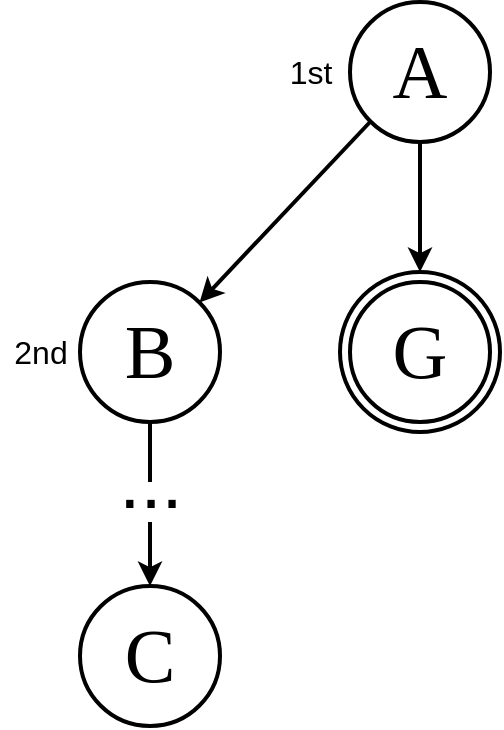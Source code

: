 <mxfile version="12.8.1" type="google"><diagram id="C5RBs43oDa-KdzZeNtuy" name="Page-1"><mxGraphModel dx="622" dy="746" grid="1" gridSize="10" guides="1" tooltips="1" connect="1" arrows="1" fold="1" page="1" pageScale="1" pageWidth="827" pageHeight="1169" math="0" shadow="0"><root><mxCell id="WIyWlLk6GJQsqaUBKTNV-0"/><mxCell id="WIyWlLk6GJQsqaUBKTNV-1" parent="WIyWlLk6GJQsqaUBKTNV-0"/><mxCell id="vw9j6YpnA88p2gROMYxv-48" style="edgeStyle=none;rounded=0;orthogonalLoop=1;jettySize=auto;html=1;exitX=0;exitY=1;exitDx=0;exitDy=0;entryX=1;entryY=0;entryDx=0;entryDy=0;strokeColor=#000000;strokeWidth=2;" parent="WIyWlLk6GJQsqaUBKTNV-1" source="vw9j6YpnA88p2gROMYxv-0" target="vw9j6YpnA88p2gROMYxv-16" edge="1"><mxGeometry relative="1" as="geometry"/></mxCell><mxCell id="vw9j6YpnA88p2gROMYxv-49" style="edgeStyle=none;rounded=0;orthogonalLoop=1;jettySize=auto;html=1;exitX=0.5;exitY=1;exitDx=0;exitDy=0;entryX=0.5;entryY=0;entryDx=0;entryDy=0;strokeColor=#000000;strokeWidth=2;" parent="WIyWlLk6GJQsqaUBKTNV-1" source="vw9j6YpnA88p2gROMYxv-0" target="llAttpSivX2AYMaVty_r-20" edge="1"><mxGeometry relative="1" as="geometry"/></mxCell><mxCell id="vw9j6YpnA88p2gROMYxv-0" value="&lt;font face=&quot;Times New Roman&quot; style=&quot;font-size: 38px&quot;&gt;A&lt;/font&gt;" style="ellipse;whiteSpace=wrap;html=1;aspect=fixed;strokeWidth=2;" parent="WIyWlLk6GJQsqaUBKTNV-1" vertex="1"><mxGeometry x="388" y="160" width="70" height="70" as="geometry"/></mxCell><mxCell id="vw9j6YpnA88p2gROMYxv-1" value="&lt;font style=&quot;font-size: 16px&quot;&gt;1st&lt;/font&gt;" style="text;html=1;align=center;verticalAlign=middle;resizable=0;points=[];autosize=1;" parent="WIyWlLk6GJQsqaUBKTNV-1" vertex="1"><mxGeometry x="348" y="185" width="40" height="20" as="geometry"/></mxCell><mxCell id="vw9j6YpnA88p2gROMYxv-5" value="&lt;font face=&quot;Times New Roman&quot; style=&quot;font-size: 38px&quot;&gt;G&lt;/font&gt;" style="ellipse;whiteSpace=wrap;html=1;aspect=fixed;strokeWidth=2;" parent="WIyWlLk6GJQsqaUBKTNV-1" vertex="1"><mxGeometry x="388" y="300" width="70" height="70" as="geometry"/></mxCell><mxCell id="vw9j6YpnA88p2gROMYxv-61" style="edgeStyle=none;rounded=0;orthogonalLoop=1;jettySize=auto;html=1;entryX=0.5;entryY=0;entryDx=0;entryDy=0;strokeColor=#000000;strokeWidth=2;fontSize=16;" parent="WIyWlLk6GJQsqaUBKTNV-1" target="kU--JOJ_QRIzpRdbKauq-10" edge="1"><mxGeometry relative="1" as="geometry"><mxPoint x="288" y="420" as="sourcePoint"/><mxPoint x="288" y="427" as="targetPoint"/></mxGeometry></mxCell><mxCell id="vw9j6YpnA88p2gROMYxv-16" value="&lt;font face=&quot;Times New Roman&quot; style=&quot;font-size: 38px&quot;&gt;B&lt;/font&gt;" style="ellipse;whiteSpace=wrap;html=1;aspect=fixed;strokeWidth=2;" parent="WIyWlLk6GJQsqaUBKTNV-1" vertex="1"><mxGeometry x="253" y="300" width="70" height="70" as="geometry"/></mxCell><mxCell id="kU--JOJ_QRIzpRdbKauq-10" value="&lt;font face=&quot;Times New Roman&quot;&gt;&lt;span style=&quot;font-size: 38px&quot;&gt;C&lt;/span&gt;&lt;/font&gt;" style="ellipse;whiteSpace=wrap;html=1;aspect=fixed;strokeWidth=2;" parent="WIyWlLk6GJQsqaUBKTNV-1" vertex="1"><mxGeometry x="253" y="452" width="70" height="70" as="geometry"/></mxCell><mxCell id="llAttpSivX2AYMaVty_r-20" value="" style="ellipse;whiteSpace=wrap;html=1;aspect=fixed;gradientColor=#ffffff;fillColor=none;strokeWidth=2;" parent="WIyWlLk6GJQsqaUBKTNV-1" vertex="1"><mxGeometry x="383" y="295" width="80" height="80" as="geometry"/></mxCell><mxCell id="kU--JOJ_QRIzpRdbKauq-7" value="&lt;font style=&quot;font-size: 16px&quot;&gt;2nd&lt;/font&gt;" style="text;html=1;align=center;verticalAlign=middle;resizable=0;points=[];autosize=1;" parent="WIyWlLk6GJQsqaUBKTNV-1" vertex="1"><mxGeometry x="213" y="325" width="40" height="20" as="geometry"/></mxCell><mxCell id="kU--JOJ_QRIzpRdbKauq-12" value="&lt;font style=&quot;font-size: 38px&quot;&gt;...&lt;/font&gt;" style="text;html=1;align=center;verticalAlign=middle;resizable=0;points=[];autosize=1;" parent="WIyWlLk6GJQsqaUBKTNV-1" vertex="1"><mxGeometry x="263" y="384.5" width="50" height="30" as="geometry"/></mxCell><mxCell id="kU--JOJ_QRIzpRdbKauq-15" style="edgeStyle=none;rounded=0;orthogonalLoop=1;jettySize=auto;html=1;exitX=0.5;exitY=1;exitDx=0;exitDy=0;strokeColor=#000000;strokeWidth=2;fontSize=16;endArrow=none;endFill=0;" parent="WIyWlLk6GJQsqaUBKTNV-1" source="vw9j6YpnA88p2gROMYxv-16" edge="1"><mxGeometry relative="1" as="geometry"><mxPoint x="288" y="370.0" as="sourcePoint"/><mxPoint x="288" y="400" as="targetPoint"/></mxGeometry></mxCell></root></mxGraphModel></diagram></mxfile>